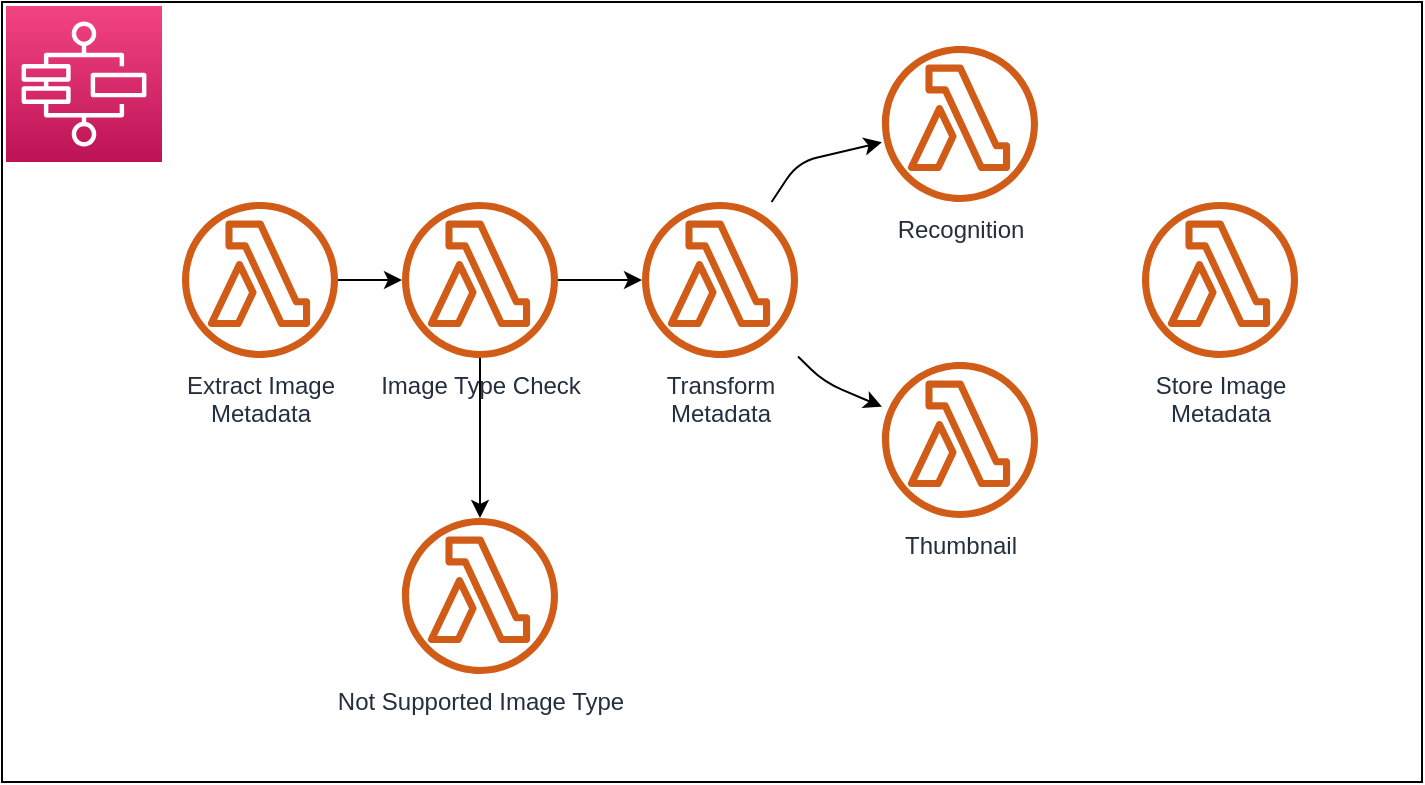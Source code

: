 <mxfile version="14.4.4" type="device"><diagram id="ZNJPt8FPgbznVsaiR2Ug" name="Page-1"><mxGraphModel dx="1422" dy="794" grid="1" gridSize="10" guides="1" tooltips="1" connect="1" arrows="1" fold="1" page="1" pageScale="1" pageWidth="850" pageHeight="1100" math="0" shadow="0"><root><mxCell id="0"/><mxCell id="1" parent="0"/><mxCell id="85tYzVEVqKvwUZAN-V_T-2" value="" style="rounded=0;whiteSpace=wrap;html=1;" vertex="1" parent="1"><mxGeometry x="40" y="200" width="710" height="390" as="geometry"/></mxCell><mxCell id="85tYzVEVqKvwUZAN-V_T-3" value="" style="points=[[0,0,0],[0.25,0,0],[0.5,0,0],[0.75,0,0],[1,0,0],[0,1,0],[0.25,1,0],[0.5,1,0],[0.75,1,0],[1,1,0],[0,0.25,0],[0,0.5,0],[0,0.75,0],[1,0.25,0],[1,0.5,0],[1,0.75,0]];outlineConnect=0;fontColor=#232F3E;gradientColor=#F34482;gradientDirection=north;fillColor=#BC1356;strokeColor=#ffffff;dashed=0;verticalLabelPosition=bottom;verticalAlign=top;align=center;html=1;fontSize=12;fontStyle=0;aspect=fixed;shape=mxgraph.aws4.resourceIcon;resIcon=mxgraph.aws4.step_functions;" vertex="1" parent="1"><mxGeometry x="42" y="202" width="78" height="78" as="geometry"/></mxCell><mxCell id="85tYzVEVqKvwUZAN-V_T-8" value="" style="edgeStyle=orthogonalEdgeStyle;rounded=0;orthogonalLoop=1;jettySize=auto;html=1;" edge="1" parent="1" source="85tYzVEVqKvwUZAN-V_T-4" target="85tYzVEVqKvwUZAN-V_T-5"><mxGeometry relative="1" as="geometry"/></mxCell><mxCell id="85tYzVEVqKvwUZAN-V_T-4" value="Extract Image&lt;br&gt;Metadata" style="outlineConnect=0;fontColor=#232F3E;gradientColor=none;fillColor=#D05C17;strokeColor=none;dashed=0;verticalLabelPosition=bottom;verticalAlign=top;align=center;html=1;fontSize=12;fontStyle=0;aspect=fixed;pointerEvents=1;shape=mxgraph.aws4.lambda_function;" vertex="1" parent="1"><mxGeometry x="130" y="300" width="78" height="78" as="geometry"/></mxCell><mxCell id="85tYzVEVqKvwUZAN-V_T-10" value="" style="edgeStyle=orthogonalEdgeStyle;rounded=0;orthogonalLoop=1;jettySize=auto;html=1;" edge="1" parent="1" source="85tYzVEVqKvwUZAN-V_T-5" target="85tYzVEVqKvwUZAN-V_T-9"><mxGeometry relative="1" as="geometry"/></mxCell><mxCell id="85tYzVEVqKvwUZAN-V_T-11" value="" style="edgeStyle=orthogonalEdgeStyle;rounded=0;orthogonalLoop=1;jettySize=auto;html=1;" edge="1" parent="1" source="85tYzVEVqKvwUZAN-V_T-5" target="85tYzVEVqKvwUZAN-V_T-6"><mxGeometry relative="1" as="geometry"/></mxCell><mxCell id="85tYzVEVqKvwUZAN-V_T-5" value="Image Type Check" style="outlineConnect=0;fontColor=#232F3E;gradientColor=none;fillColor=#D05C17;strokeColor=none;dashed=0;verticalLabelPosition=bottom;verticalAlign=top;align=center;html=1;fontSize=12;fontStyle=0;aspect=fixed;pointerEvents=1;shape=mxgraph.aws4.lambda_function;" vertex="1" parent="1"><mxGeometry x="240" y="300" width="78" height="78" as="geometry"/></mxCell><mxCell id="85tYzVEVqKvwUZAN-V_T-6" value="Transform&lt;br&gt;Metadata" style="outlineConnect=0;fontColor=#232F3E;gradientColor=none;fillColor=#D05C17;strokeColor=none;dashed=0;verticalLabelPosition=bottom;verticalAlign=top;align=center;html=1;fontSize=12;fontStyle=0;aspect=fixed;pointerEvents=1;shape=mxgraph.aws4.lambda_function;" vertex="1" parent="1"><mxGeometry x="360" y="300" width="78" height="78" as="geometry"/></mxCell><mxCell id="85tYzVEVqKvwUZAN-V_T-7" value="Recognition" style="outlineConnect=0;fontColor=#232F3E;gradientColor=none;fillColor=#D05C17;strokeColor=none;dashed=0;verticalLabelPosition=bottom;verticalAlign=top;align=center;html=1;fontSize=12;fontStyle=0;aspect=fixed;pointerEvents=1;shape=mxgraph.aws4.lambda_function;" vertex="1" parent="1"><mxGeometry x="480" y="222" width="78" height="78" as="geometry"/></mxCell><mxCell id="85tYzVEVqKvwUZAN-V_T-9" value="Not Supported Image Type" style="outlineConnect=0;fontColor=#232F3E;gradientColor=none;fillColor=#D05C17;strokeColor=none;dashed=0;verticalLabelPosition=bottom;verticalAlign=top;align=center;html=1;fontSize=12;fontStyle=0;aspect=fixed;pointerEvents=1;shape=mxgraph.aws4.lambda_function;" vertex="1" parent="1"><mxGeometry x="240" y="458" width="78" height="78" as="geometry"/></mxCell><mxCell id="85tYzVEVqKvwUZAN-V_T-12" value="Thumbnail" style="outlineConnect=0;fontColor=#232F3E;gradientColor=none;fillColor=#D05C17;strokeColor=none;dashed=0;verticalLabelPosition=bottom;verticalAlign=top;align=center;html=1;fontSize=12;fontStyle=0;aspect=fixed;pointerEvents=1;shape=mxgraph.aws4.lambda_function;" vertex="1" parent="1"><mxGeometry x="480" y="380" width="78" height="78" as="geometry"/></mxCell><mxCell id="85tYzVEVqKvwUZAN-V_T-13" value="" style="endArrow=classic;html=1;" edge="1" parent="1" source="85tYzVEVqKvwUZAN-V_T-6" target="85tYzVEVqKvwUZAN-V_T-7"><mxGeometry width="50" height="50" relative="1" as="geometry"><mxPoint x="420" y="300" as="sourcePoint"/><mxPoint x="470" y="250" as="targetPoint"/><Array as="points"><mxPoint x="438" y="280"/></Array></mxGeometry></mxCell><mxCell id="85tYzVEVqKvwUZAN-V_T-14" value="" style="endArrow=classic;html=1;" edge="1" parent="1" source="85tYzVEVqKvwUZAN-V_T-6" target="85tYzVEVqKvwUZAN-V_T-12"><mxGeometry width="50" height="50" relative="1" as="geometry"><mxPoint x="438.0" y="359.85" as="sourcePoint"/><mxPoint x="493.22" y="329.998" as="targetPoint"/><Array as="points"><mxPoint x="451" y="390"/></Array></mxGeometry></mxCell><mxCell id="85tYzVEVqKvwUZAN-V_T-15" value="Store Image&lt;br&gt;Metadata" style="outlineConnect=0;fontColor=#232F3E;gradientColor=none;fillColor=#D05C17;strokeColor=none;dashed=0;verticalLabelPosition=bottom;verticalAlign=top;align=center;html=1;fontSize=12;fontStyle=0;aspect=fixed;pointerEvents=1;shape=mxgraph.aws4.lambda_function;" vertex="1" parent="1"><mxGeometry x="610" y="300" width="78" height="78" as="geometry"/></mxCell></root></mxGraphModel></diagram></mxfile>